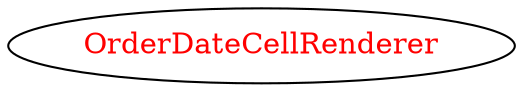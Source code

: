 digraph dependencyGraph {
 concentrate=true;
 ranksep="2.0";
 rankdir="LR"; 
 splines="ortho";
"OrderDateCellRenderer" [fontcolor="red"];
}